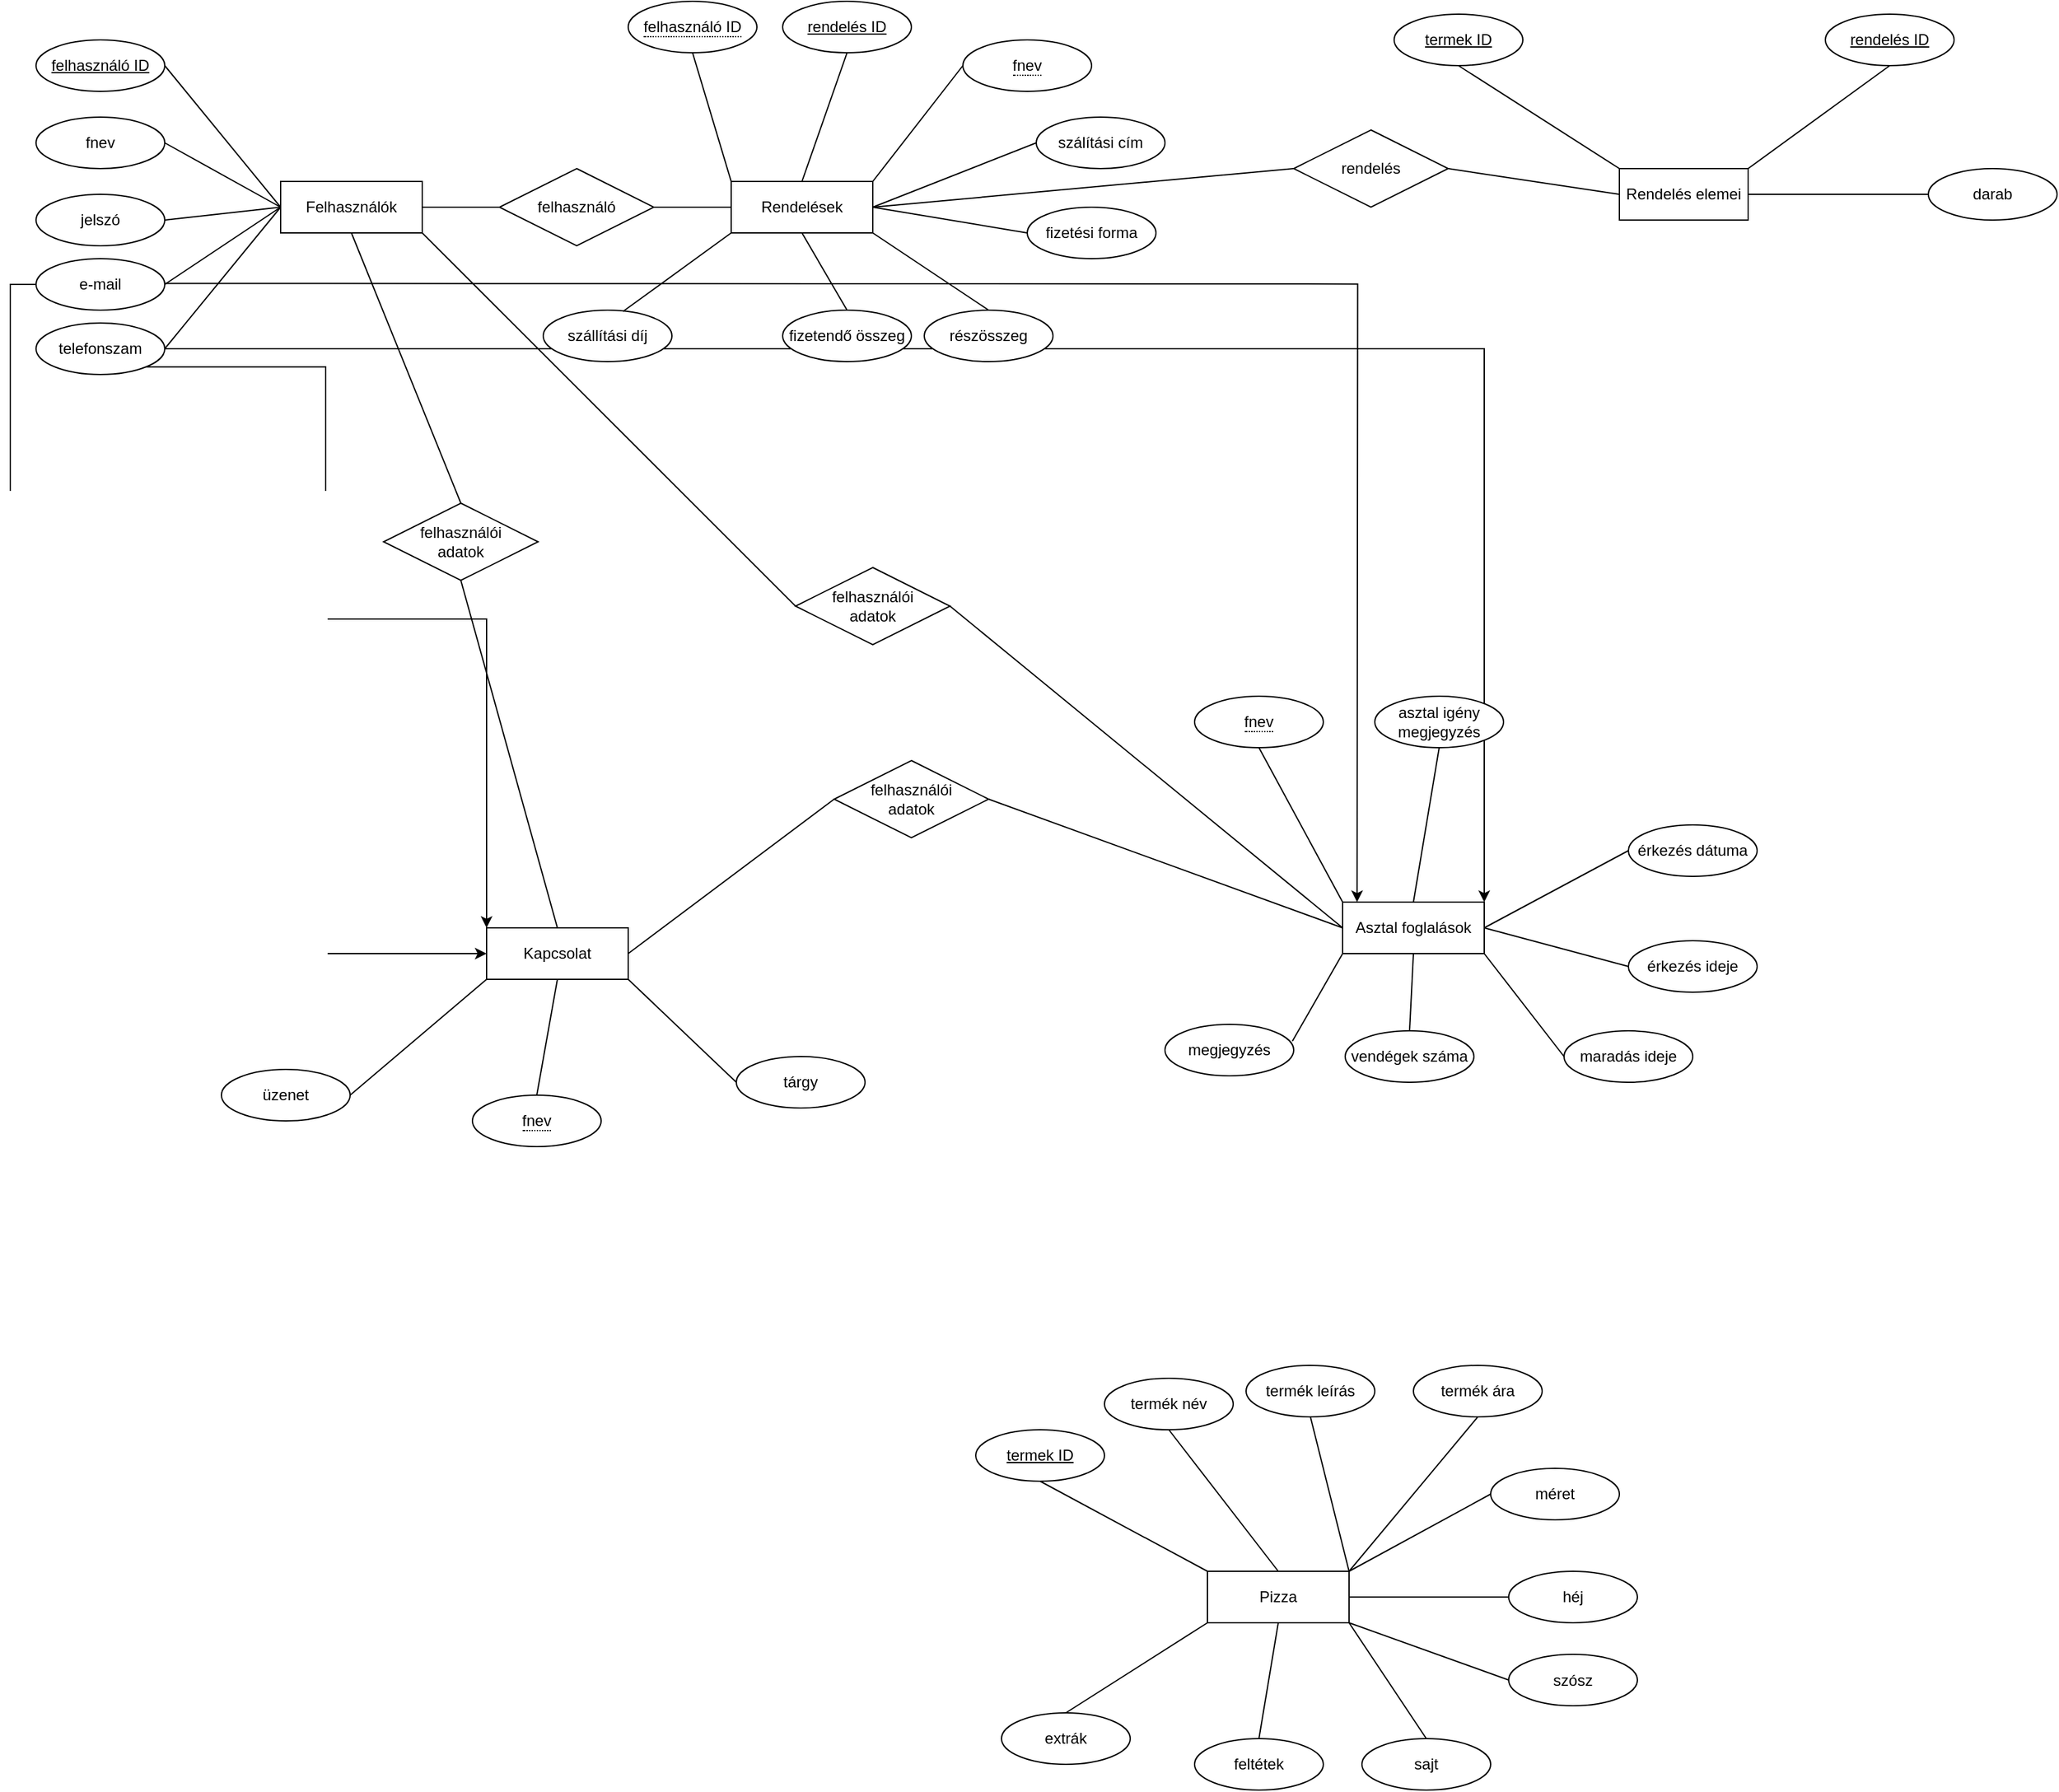 <mxfile version="24.8.4">
  <diagram name="1 oldal" id="_w2Nl1S-omTzUJ2AkO-f">
    <mxGraphModel dx="2074" dy="649" grid="1" gridSize="10" guides="1" tooltips="1" connect="1" arrows="1" fold="1" page="1" pageScale="1" pageWidth="827" pageHeight="1169" math="0" shadow="0">
      <root>
        <mxCell id="0" />
        <mxCell id="1" parent="0" />
        <mxCell id="fDUWHi4UE-YvZa-yy9O_-1" value="Felhasználók" style="rounded=0;whiteSpace=wrap;html=1;" vertex="1" parent="1">
          <mxGeometry x="210" y="140" width="110" height="40" as="geometry" />
        </mxCell>
        <mxCell id="fDUWHi4UE-YvZa-yy9O_-2" value="&lt;u&gt;felhasználó ID&lt;/u&gt;" style="ellipse;whiteSpace=wrap;html=1;" vertex="1" parent="1">
          <mxGeometry x="20" y="30" width="100" height="40" as="geometry" />
        </mxCell>
        <mxCell id="fDUWHi4UE-YvZa-yy9O_-3" value="fnev" style="ellipse;whiteSpace=wrap;html=1;" vertex="1" parent="1">
          <mxGeometry x="20" y="90" width="100" height="40" as="geometry" />
        </mxCell>
        <mxCell id="fDUWHi4UE-YvZa-yy9O_-4" value="jelszó" style="ellipse;whiteSpace=wrap;html=1;" vertex="1" parent="1">
          <mxGeometry x="20" y="150" width="100" height="40" as="geometry" />
        </mxCell>
        <mxCell id="fDUWHi4UE-YvZa-yy9O_-141" style="edgeStyle=orthogonalEdgeStyle;rounded=0;orthogonalLoop=1;jettySize=auto;html=1;exitX=0;exitY=0.5;exitDx=0;exitDy=0;entryX=0;entryY=0;entryDx=0;entryDy=0;" edge="1" parent="1" source="fDUWHi4UE-YvZa-yy9O_-6" target="fDUWHi4UE-YvZa-yy9O_-111">
          <mxGeometry relative="1" as="geometry" />
        </mxCell>
        <mxCell id="fDUWHi4UE-YvZa-yy9O_-6" value="e-mail&lt;span style=&quot;color: rgba(0, 0, 0, 0); font-family: monospace; font-size: 0px; text-align: start; text-wrap-mode: nowrap;&quot;&gt;%3CmxGraphModel%3E%3Croot%3E%3CmxCell%20id%3D%220%22%2F%3E%3CmxCell%20id%3D%221%22%20parent%3D%220%22%2F%3E%3CmxCell%20id%3D%222%22%20value%3D%22felhaszn%C3%A1l%C3%B3%20ID%22%20style%3D%22ellipse%3BwhiteSpace%3Dwrap%3Bhtml%3D1%3B%22%20vertex%3D%221%22%20parent%3D%221%22%3E%3CmxGeometry%20x%3D%2220%22%20y%3D%22150%22%20width%3D%22100%22%20height%3D%2240%22%20as%3D%22geometry%22%2F%3E%3C%2FmxCell%3E%3C%2Froot%3E%3C%2FmxGraphModel%3E&lt;/span&gt;" style="ellipse;whiteSpace=wrap;html=1;" vertex="1" parent="1">
          <mxGeometry x="20" y="200" width="100" height="40" as="geometry" />
        </mxCell>
        <mxCell id="fDUWHi4UE-YvZa-yy9O_-138" style="edgeStyle=orthogonalEdgeStyle;rounded=0;orthogonalLoop=1;jettySize=auto;html=1;exitX=1;exitY=1;exitDx=0;exitDy=0;entryX=0;entryY=0.5;entryDx=0;entryDy=0;" edge="1" parent="1" source="fDUWHi4UE-YvZa-yy9O_-7" target="fDUWHi4UE-YvZa-yy9O_-111">
          <mxGeometry relative="1" as="geometry" />
        </mxCell>
        <mxCell id="fDUWHi4UE-YvZa-yy9O_-140" style="edgeStyle=orthogonalEdgeStyle;rounded=0;orthogonalLoop=1;jettySize=auto;html=1;exitX=1;exitY=0.5;exitDx=0;exitDy=0;entryX=1;entryY=0;entryDx=0;entryDy=0;" edge="1" parent="1" source="fDUWHi4UE-YvZa-yy9O_-7" target="fDUWHi4UE-YvZa-yy9O_-91">
          <mxGeometry relative="1" as="geometry" />
        </mxCell>
        <mxCell id="fDUWHi4UE-YvZa-yy9O_-7" value="telefonszam" style="ellipse;whiteSpace=wrap;html=1;" vertex="1" parent="1">
          <mxGeometry x="20" y="250" width="100" height="40" as="geometry" />
        </mxCell>
        <mxCell id="fDUWHi4UE-YvZa-yy9O_-8" value="" style="endArrow=none;html=1;rounded=0;exitX=1;exitY=0.5;exitDx=0;exitDy=0;entryX=0;entryY=0.5;entryDx=0;entryDy=0;" edge="1" parent="1" source="fDUWHi4UE-YvZa-yy9O_-2" target="fDUWHi4UE-YvZa-yy9O_-1">
          <mxGeometry width="50" height="50" relative="1" as="geometry">
            <mxPoint x="160" y="210" as="sourcePoint" />
            <mxPoint x="210" y="160" as="targetPoint" />
          </mxGeometry>
        </mxCell>
        <mxCell id="fDUWHi4UE-YvZa-yy9O_-9" value="" style="endArrow=none;html=1;rounded=0;exitX=1;exitY=0.5;exitDx=0;exitDy=0;entryX=0;entryY=0.5;entryDx=0;entryDy=0;" edge="1" parent="1" source="fDUWHi4UE-YvZa-yy9O_-3" target="fDUWHi4UE-YvZa-yy9O_-1">
          <mxGeometry width="50" height="50" relative="1" as="geometry">
            <mxPoint x="160" y="210" as="sourcePoint" />
            <mxPoint x="210" y="160" as="targetPoint" />
          </mxGeometry>
        </mxCell>
        <mxCell id="fDUWHi4UE-YvZa-yy9O_-10" value="" style="endArrow=none;html=1;rounded=0;exitX=1;exitY=0.5;exitDx=0;exitDy=0;entryX=0;entryY=0.5;entryDx=0;entryDy=0;" edge="1" parent="1" source="fDUWHi4UE-YvZa-yy9O_-4" target="fDUWHi4UE-YvZa-yy9O_-1">
          <mxGeometry width="50" height="50" relative="1" as="geometry">
            <mxPoint x="160" y="210" as="sourcePoint" />
            <mxPoint x="200" y="160" as="targetPoint" />
          </mxGeometry>
        </mxCell>
        <mxCell id="fDUWHi4UE-YvZa-yy9O_-11" value="" style="endArrow=none;html=1;rounded=0;exitX=1;exitY=0.5;exitDx=0;exitDy=0;entryX=0;entryY=0.5;entryDx=0;entryDy=0;" edge="1" parent="1" source="fDUWHi4UE-YvZa-yy9O_-6" target="fDUWHi4UE-YvZa-yy9O_-1">
          <mxGeometry width="50" height="50" relative="1" as="geometry">
            <mxPoint x="160" y="210" as="sourcePoint" />
            <mxPoint x="190" y="170" as="targetPoint" />
          </mxGeometry>
        </mxCell>
        <mxCell id="fDUWHi4UE-YvZa-yy9O_-12" value="" style="endArrow=none;html=1;rounded=0;entryX=0;entryY=0.5;entryDx=0;entryDy=0;exitX=1;exitY=0.5;exitDx=0;exitDy=0;" edge="1" parent="1" source="fDUWHi4UE-YvZa-yy9O_-7" target="fDUWHi4UE-YvZa-yy9O_-1">
          <mxGeometry width="50" height="50" relative="1" as="geometry">
            <mxPoint x="160" y="280" as="sourcePoint" />
            <mxPoint x="210" y="230" as="targetPoint" />
          </mxGeometry>
        </mxCell>
        <mxCell id="fDUWHi4UE-YvZa-yy9O_-14" value="" style="endArrow=none;html=1;rounded=0;exitX=1;exitY=0.5;exitDx=0;exitDy=0;entryX=0;entryY=0.5;entryDx=0;entryDy=0;" edge="1" parent="1" source="fDUWHi4UE-YvZa-yy9O_-1">
          <mxGeometry width="50" height="50" relative="1" as="geometry">
            <mxPoint x="390" y="320" as="sourcePoint" />
            <mxPoint x="400" y="160" as="targetPoint" />
          </mxGeometry>
        </mxCell>
        <mxCell id="fDUWHi4UE-YvZa-yy9O_-16" value="Rendelések" style="rounded=0;whiteSpace=wrap;html=1;" vertex="1" parent="1">
          <mxGeometry x="560" y="140" width="110" height="40" as="geometry" />
        </mxCell>
        <mxCell id="fDUWHi4UE-YvZa-yy9O_-17" value="" style="endArrow=none;html=1;rounded=0;exitX=0;exitY=0.5;exitDx=0;exitDy=0;entryX=1;entryY=0.5;entryDx=0;entryDy=0;" edge="1" parent="1" source="fDUWHi4UE-YvZa-yy9O_-16">
          <mxGeometry width="50" height="50" relative="1" as="geometry">
            <mxPoint x="390" y="320" as="sourcePoint" />
            <mxPoint x="500" y="160" as="targetPoint" />
          </mxGeometry>
        </mxCell>
        <mxCell id="fDUWHi4UE-YvZa-yy9O_-20" value="&lt;u&gt;rendelés ID&lt;/u&gt;" style="ellipse;whiteSpace=wrap;html=1;" vertex="1" parent="1">
          <mxGeometry x="600" width="100" height="40" as="geometry" />
        </mxCell>
        <mxCell id="fDUWHi4UE-YvZa-yy9O_-22" value="szálítási cím" style="ellipse;whiteSpace=wrap;html=1;" vertex="1" parent="1">
          <mxGeometry x="797" y="90" width="100" height="40" as="geometry" />
        </mxCell>
        <mxCell id="fDUWHi4UE-YvZa-yy9O_-23" value="fizetési forma" style="ellipse;whiteSpace=wrap;html=1;" vertex="1" parent="1">
          <mxGeometry x="790" y="160" width="100" height="40" as="geometry" />
        </mxCell>
        <mxCell id="fDUWHi4UE-YvZa-yy9O_-24" value="részösszeg" style="ellipse;whiteSpace=wrap;html=1;" vertex="1" parent="1">
          <mxGeometry x="710" y="240" width="100" height="40" as="geometry" />
        </mxCell>
        <mxCell id="fDUWHi4UE-YvZa-yy9O_-25" value="szállítási díj" style="ellipse;whiteSpace=wrap;html=1;" vertex="1" parent="1">
          <mxGeometry x="414" y="240" width="100" height="40" as="geometry" />
        </mxCell>
        <mxCell id="fDUWHi4UE-YvZa-yy9O_-26" value="fizetendő összeg" style="ellipse;whiteSpace=wrap;html=1;" vertex="1" parent="1">
          <mxGeometry x="600" y="240" width="100" height="40" as="geometry" />
        </mxCell>
        <mxCell id="fDUWHi4UE-YvZa-yy9O_-28" value="" style="endArrow=none;html=1;rounded=0;exitX=0;exitY=1;exitDx=0;exitDy=0;entryX=0.62;entryY=0.025;entryDx=0;entryDy=0;entryPerimeter=0;" edge="1" parent="1" source="fDUWHi4UE-YvZa-yy9O_-16" target="fDUWHi4UE-YvZa-yy9O_-25">
          <mxGeometry width="50" height="50" relative="1" as="geometry">
            <mxPoint x="390" y="320" as="sourcePoint" />
            <mxPoint x="440" y="270" as="targetPoint" />
          </mxGeometry>
        </mxCell>
        <mxCell id="fDUWHi4UE-YvZa-yy9O_-29" value="" style="endArrow=none;html=1;rounded=0;exitX=0.5;exitY=0;exitDx=0;exitDy=0;entryX=0.5;entryY=1;entryDx=0;entryDy=0;" edge="1" parent="1" source="fDUWHi4UE-YvZa-yy9O_-26" target="fDUWHi4UE-YvZa-yy9O_-16">
          <mxGeometry width="50" height="50" relative="1" as="geometry">
            <mxPoint x="580" y="230" as="sourcePoint" />
            <mxPoint x="610" y="200" as="targetPoint" />
          </mxGeometry>
        </mxCell>
        <mxCell id="fDUWHi4UE-YvZa-yy9O_-31" value="" style="endArrow=none;html=1;rounded=0;entryX=1;entryY=1;entryDx=0;entryDy=0;exitX=0.5;exitY=0;exitDx=0;exitDy=0;" edge="1" parent="1" source="fDUWHi4UE-YvZa-yy9O_-24" target="fDUWHi4UE-YvZa-yy9O_-16">
          <mxGeometry width="50" height="50" relative="1" as="geometry">
            <mxPoint x="625" y="245" as="sourcePoint" />
            <mxPoint x="675" y="195" as="targetPoint" />
          </mxGeometry>
        </mxCell>
        <mxCell id="fDUWHi4UE-YvZa-yy9O_-32" value="" style="endArrow=none;html=1;rounded=0;exitX=1;exitY=0.5;exitDx=0;exitDy=0;entryX=0;entryY=0.5;entryDx=0;entryDy=0;" edge="1" parent="1" source="fDUWHi4UE-YvZa-yy9O_-16" target="fDUWHi4UE-YvZa-yy9O_-23">
          <mxGeometry width="50" height="50" relative="1" as="geometry">
            <mxPoint x="670" y="210" as="sourcePoint" />
            <mxPoint x="720" y="160" as="targetPoint" />
          </mxGeometry>
        </mxCell>
        <mxCell id="fDUWHi4UE-YvZa-yy9O_-33" value="" style="endArrow=none;html=1;rounded=0;exitX=1;exitY=0.5;exitDx=0;exitDy=0;entryX=0;entryY=0.5;entryDx=0;entryDy=0;" edge="1" parent="1" source="fDUWHi4UE-YvZa-yy9O_-16" target="fDUWHi4UE-YvZa-yy9O_-22">
          <mxGeometry width="50" height="50" relative="1" as="geometry">
            <mxPoint x="677" y="180" as="sourcePoint" />
            <mxPoint x="727" y="130" as="targetPoint" />
          </mxGeometry>
        </mxCell>
        <mxCell id="fDUWHi4UE-YvZa-yy9O_-34" value="" style="endArrow=none;html=1;rounded=0;exitX=1;exitY=0;exitDx=0;exitDy=0;entryX=0;entryY=0.5;entryDx=0;entryDy=0;" edge="1" parent="1" source="fDUWHi4UE-YvZa-yy9O_-16" target="fDUWHi4UE-YvZa-yy9O_-143">
          <mxGeometry width="50" height="50" relative="1" as="geometry">
            <mxPoint x="670" y="140" as="sourcePoint" />
            <mxPoint x="740.0" y="60" as="targetPoint" />
          </mxGeometry>
        </mxCell>
        <mxCell id="fDUWHi4UE-YvZa-yy9O_-35" value="" style="endArrow=none;html=1;rounded=0;exitX=0.5;exitY=0;exitDx=0;exitDy=0;entryX=0.5;entryY=1;entryDx=0;entryDy=0;" edge="1" parent="1" source="fDUWHi4UE-YvZa-yy9O_-16" target="fDUWHi4UE-YvZa-yy9O_-20">
          <mxGeometry width="50" height="50" relative="1" as="geometry">
            <mxPoint x="570" y="110" as="sourcePoint" />
            <mxPoint x="620" y="60" as="targetPoint" />
          </mxGeometry>
        </mxCell>
        <mxCell id="fDUWHi4UE-YvZa-yy9O_-37" value="" style="endArrow=none;html=1;rounded=0;exitX=0;exitY=0;exitDx=0;exitDy=0;entryX=0.5;entryY=1;entryDx=0;entryDy=0;" edge="1" parent="1" source="fDUWHi4UE-YvZa-yy9O_-16" target="fDUWHi4UE-YvZa-yy9O_-60">
          <mxGeometry width="50" height="50" relative="1" as="geometry">
            <mxPoint x="530" y="120" as="sourcePoint" />
            <mxPoint x="530" y="40" as="targetPoint" />
          </mxGeometry>
        </mxCell>
        <mxCell id="fDUWHi4UE-YvZa-yy9O_-40" value="Pizza" style="rounded=0;whiteSpace=wrap;html=1;" vertex="1" parent="1">
          <mxGeometry x="930" y="1220" width="110" height="40" as="geometry" />
        </mxCell>
        <mxCell id="fDUWHi4UE-YvZa-yy9O_-52" value="" style="endArrow=none;html=1;rounded=0;exitX=0.5;exitY=0;exitDx=0;exitDy=0;entryX=0.5;entryY=1;entryDx=0;entryDy=0;" edge="1" parent="1" source="fDUWHi4UE-YvZa-yy9O_-68" target="fDUWHi4UE-YvZa-yy9O_-40">
          <mxGeometry width="50" height="50" relative="1" as="geometry">
            <mxPoint x="950" y="1320" as="sourcePoint" />
            <mxPoint x="980" y="1280" as="targetPoint" />
          </mxGeometry>
        </mxCell>
        <mxCell id="fDUWHi4UE-YvZa-yy9O_-53" value="" style="endArrow=none;html=1;rounded=0;entryX=1;entryY=1;entryDx=0;entryDy=0;exitX=0.5;exitY=0;exitDx=0;exitDy=0;" edge="1" parent="1" source="fDUWHi4UE-YvZa-yy9O_-67" target="fDUWHi4UE-YvZa-yy9O_-40">
          <mxGeometry width="50" height="50" relative="1" as="geometry">
            <mxPoint x="1060" y="1320" as="sourcePoint" />
            <mxPoint x="1045" y="1275" as="targetPoint" />
          </mxGeometry>
        </mxCell>
        <mxCell id="fDUWHi4UE-YvZa-yy9O_-54" value="" style="endArrow=none;html=1;rounded=0;exitX=1;exitY=1;exitDx=0;exitDy=0;entryX=0;entryY=0.5;entryDx=0;entryDy=0;" edge="1" parent="1" source="fDUWHi4UE-YvZa-yy9O_-40" target="fDUWHi4UE-YvZa-yy9O_-66">
          <mxGeometry width="50" height="50" relative="1" as="geometry">
            <mxPoint x="1040" y="1290" as="sourcePoint" />
            <mxPoint x="1080" y="1300" as="targetPoint" />
          </mxGeometry>
        </mxCell>
        <mxCell id="fDUWHi4UE-YvZa-yy9O_-55" value="" style="endArrow=none;html=1;rounded=0;exitX=1;exitY=0.5;exitDx=0;exitDy=0;entryX=0;entryY=0.5;entryDx=0;entryDy=0;" edge="1" parent="1" source="fDUWHi4UE-YvZa-yy9O_-40" target="fDUWHi4UE-YvZa-yy9O_-65">
          <mxGeometry width="50" height="50" relative="1" as="geometry">
            <mxPoint x="1047" y="1260" as="sourcePoint" />
            <mxPoint x="1130" y="1240" as="targetPoint" />
          </mxGeometry>
        </mxCell>
        <mxCell id="fDUWHi4UE-YvZa-yy9O_-56" value="" style="endArrow=none;html=1;rounded=0;exitX=1;exitY=0;exitDx=0;exitDy=0;entryX=0;entryY=0.5;entryDx=0;entryDy=0;" edge="1" parent="1" source="fDUWHi4UE-YvZa-yy9O_-40" target="fDUWHi4UE-YvZa-yy9O_-64">
          <mxGeometry width="50" height="50" relative="1" as="geometry">
            <mxPoint x="1040" y="1220" as="sourcePoint" />
            <mxPoint x="1100" y="1200" as="targetPoint" />
          </mxGeometry>
        </mxCell>
        <mxCell id="fDUWHi4UE-YvZa-yy9O_-57" value="" style="endArrow=none;html=1;rounded=0;exitX=1;exitY=0;exitDx=0;exitDy=0;entryX=0.5;entryY=1;entryDx=0;entryDy=0;" edge="1" parent="1" source="fDUWHi4UE-YvZa-yy9O_-40" target="fDUWHi4UE-YvZa-yy9O_-63">
          <mxGeometry width="50" height="50" relative="1" as="geometry">
            <mxPoint x="940" y="1190" as="sourcePoint" />
            <mxPoint x="1060" y="1160" as="targetPoint" />
          </mxGeometry>
        </mxCell>
        <mxCell id="fDUWHi4UE-YvZa-yy9O_-58" value="" style="endArrow=none;html=1;rounded=0;exitX=0.5;exitY=0;exitDx=0;exitDy=0;entryX=0.5;entryY=1;entryDx=0;entryDy=0;" edge="1" parent="1" source="fDUWHi4UE-YvZa-yy9O_-40" target="fDUWHi4UE-YvZa-yy9O_-62">
          <mxGeometry width="50" height="50" relative="1" as="geometry">
            <mxPoint x="960" y="1190" as="sourcePoint" />
            <mxPoint x="1014" y="1120" as="targetPoint" />
          </mxGeometry>
        </mxCell>
        <mxCell id="fDUWHi4UE-YvZa-yy9O_-59" value="" style="endArrow=none;html=1;rounded=0;exitX=0;exitY=0;exitDx=0;exitDy=0;entryX=0.5;entryY=1;entryDx=0;entryDy=0;" edge="1" parent="1" source="fDUWHi4UE-YvZa-yy9O_-40" target="fDUWHi4UE-YvZa-yy9O_-61">
          <mxGeometry width="50" height="50" relative="1" as="geometry">
            <mxPoint x="900" y="1200" as="sourcePoint" />
            <mxPoint x="900" y="1120" as="targetPoint" />
          </mxGeometry>
        </mxCell>
        <mxCell id="fDUWHi4UE-YvZa-yy9O_-60" value="&lt;span style=&quot;border-bottom: 1px dotted&quot;&gt;felhasználó ID&lt;/span&gt;" style="ellipse;whiteSpace=wrap;html=1;align=center;" vertex="1" parent="1">
          <mxGeometry x="480" width="100" height="40" as="geometry" />
        </mxCell>
        <mxCell id="fDUWHi4UE-YvZa-yy9O_-61" value="&lt;u&gt;termek ID&lt;/u&gt;" style="ellipse;whiteSpace=wrap;html=1;align=center;" vertex="1" parent="1">
          <mxGeometry x="750" y="1110" width="100" height="40" as="geometry" />
        </mxCell>
        <mxCell id="fDUWHi4UE-YvZa-yy9O_-62" value="termék név" style="ellipse;whiteSpace=wrap;html=1;align=center;" vertex="1" parent="1">
          <mxGeometry x="850" y="1070" width="100" height="40" as="geometry" />
        </mxCell>
        <mxCell id="fDUWHi4UE-YvZa-yy9O_-63" value="termék leírás" style="ellipse;whiteSpace=wrap;html=1;align=center;" vertex="1" parent="1">
          <mxGeometry x="960" y="1060" width="100" height="40" as="geometry" />
        </mxCell>
        <mxCell id="fDUWHi4UE-YvZa-yy9O_-64" value="méret" style="ellipse;whiteSpace=wrap;html=1;align=center;" vertex="1" parent="1">
          <mxGeometry x="1150" y="1140" width="100" height="40" as="geometry" />
        </mxCell>
        <mxCell id="fDUWHi4UE-YvZa-yy9O_-65" value="héj" style="ellipse;whiteSpace=wrap;html=1;align=center;" vertex="1" parent="1">
          <mxGeometry x="1164" y="1220" width="100" height="40" as="geometry" />
        </mxCell>
        <mxCell id="fDUWHi4UE-YvZa-yy9O_-66" value="szósz" style="ellipse;whiteSpace=wrap;html=1;align=center;" vertex="1" parent="1">
          <mxGeometry x="1164" y="1284.5" width="100" height="40" as="geometry" />
        </mxCell>
        <mxCell id="fDUWHi4UE-YvZa-yy9O_-67" value="sajt" style="ellipse;whiteSpace=wrap;html=1;align=center;" vertex="1" parent="1">
          <mxGeometry x="1050" y="1350" width="100" height="40" as="geometry" />
        </mxCell>
        <mxCell id="fDUWHi4UE-YvZa-yy9O_-68" value="feltétek" style="ellipse;whiteSpace=wrap;html=1;align=center;" vertex="1" parent="1">
          <mxGeometry x="920" y="1350" width="100" height="40" as="geometry" />
        </mxCell>
        <mxCell id="fDUWHi4UE-YvZa-yy9O_-69" value="extrák" style="ellipse;whiteSpace=wrap;html=1;align=center;" vertex="1" parent="1">
          <mxGeometry x="770" y="1330" width="100" height="40" as="geometry" />
        </mxCell>
        <mxCell id="fDUWHi4UE-YvZa-yy9O_-70" value="" style="endArrow=none;html=1;rounded=0;entryX=0;entryY=1;entryDx=0;entryDy=0;exitX=0.5;exitY=0;exitDx=0;exitDy=0;" edge="1" parent="1" source="fDUWHi4UE-YvZa-yy9O_-69" target="fDUWHi4UE-YvZa-yy9O_-40">
          <mxGeometry width="50" height="50" relative="1" as="geometry">
            <mxPoint x="930" y="1325" as="sourcePoint" />
            <mxPoint x="980" y="1275" as="targetPoint" />
          </mxGeometry>
        </mxCell>
        <mxCell id="fDUWHi4UE-YvZa-yy9O_-72" value="termék ára" style="ellipse;whiteSpace=wrap;html=1;align=center;" vertex="1" parent="1">
          <mxGeometry x="1090" y="1060" width="100" height="40" as="geometry" />
        </mxCell>
        <mxCell id="fDUWHi4UE-YvZa-yy9O_-73" value="" style="endArrow=none;html=1;rounded=0;exitX=1;exitY=0;exitDx=0;exitDy=0;entryX=0.5;entryY=1;entryDx=0;entryDy=0;" edge="1" parent="1" source="fDUWHi4UE-YvZa-yy9O_-40" target="fDUWHi4UE-YvZa-yy9O_-72">
          <mxGeometry width="50" height="50" relative="1" as="geometry">
            <mxPoint x="1070" y="1195" as="sourcePoint" />
            <mxPoint x="1120" y="1145" as="targetPoint" />
          </mxGeometry>
        </mxCell>
        <mxCell id="fDUWHi4UE-YvZa-yy9O_-91" value="Asztal foglalások" style="rounded=0;whiteSpace=wrap;html=1;" vertex="1" parent="1">
          <mxGeometry x="1035" y="700" width="110" height="40" as="geometry" />
        </mxCell>
        <mxCell id="fDUWHi4UE-YvZa-yy9O_-95" value="érkezés dátuma" style="ellipse;whiteSpace=wrap;html=1;" vertex="1" parent="1">
          <mxGeometry x="1257" y="640" width="100" height="40" as="geometry" />
        </mxCell>
        <mxCell id="fDUWHi4UE-YvZa-yy9O_-96" value="érkezés ideje" style="ellipse;whiteSpace=wrap;html=1;" vertex="1" parent="1">
          <mxGeometry x="1257" y="730" width="100" height="40" as="geometry" />
        </mxCell>
        <mxCell id="fDUWHi4UE-YvZa-yy9O_-97" value="maradás ideje" style="ellipse;whiteSpace=wrap;html=1;" vertex="1" parent="1">
          <mxGeometry x="1207" y="800" width="100" height="40" as="geometry" />
        </mxCell>
        <mxCell id="fDUWHi4UE-YvZa-yy9O_-98" value="vendégek száma" style="ellipse;whiteSpace=wrap;html=1;" vertex="1" parent="1">
          <mxGeometry x="1037" y="800" width="100" height="40" as="geometry" />
        </mxCell>
        <mxCell id="fDUWHi4UE-YvZa-yy9O_-99" value="asztal igény megjegyzés" style="ellipse;whiteSpace=wrap;html=1;" vertex="1" parent="1">
          <mxGeometry x="1060" y="540" width="100" height="40" as="geometry" />
        </mxCell>
        <mxCell id="fDUWHi4UE-YvZa-yy9O_-100" value="megjegyzés" style="ellipse;whiteSpace=wrap;html=1;" vertex="1" parent="1">
          <mxGeometry x="897" y="795" width="100" height="40" as="geometry" />
        </mxCell>
        <mxCell id="fDUWHi4UE-YvZa-yy9O_-101" value="" style="endArrow=none;html=1;rounded=0;exitX=0.5;exitY=0;exitDx=0;exitDy=0;entryX=0.5;entryY=1;entryDx=0;entryDy=0;" edge="1" parent="1" source="fDUWHi4UE-YvZa-yy9O_-91" target="fDUWHi4UE-YvZa-yy9O_-99">
          <mxGeometry width="50" height="50" relative="1" as="geometry">
            <mxPoint x="860" y="880" as="sourcePoint" />
            <mxPoint x="947" y="750" as="targetPoint" />
          </mxGeometry>
        </mxCell>
        <mxCell id="fDUWHi4UE-YvZa-yy9O_-102" value="" style="endArrow=none;html=1;rounded=0;exitX=0.99;exitY=0.325;exitDx=0;exitDy=0;entryX=0;entryY=1;entryDx=0;entryDy=0;exitPerimeter=0;" edge="1" parent="1" source="fDUWHi4UE-YvZa-yy9O_-100" target="fDUWHi4UE-YvZa-yy9O_-91">
          <mxGeometry width="50" height="50" relative="1" as="geometry">
            <mxPoint x="1050" y="790" as="sourcePoint" />
            <mxPoint x="1080" y="760" as="targetPoint" />
          </mxGeometry>
        </mxCell>
        <mxCell id="fDUWHi4UE-YvZa-yy9O_-103" value="" style="endArrow=none;html=1;rounded=0;entryX=0.5;entryY=1;entryDx=0;entryDy=0;exitX=0.5;exitY=0;exitDx=0;exitDy=0;" edge="1" parent="1" source="fDUWHi4UE-YvZa-yy9O_-98" target="fDUWHi4UE-YvZa-yy9O_-91">
          <mxGeometry width="50" height="50" relative="1" as="geometry">
            <mxPoint x="1095" y="805" as="sourcePoint" />
            <mxPoint x="1145" y="755" as="targetPoint" />
          </mxGeometry>
        </mxCell>
        <mxCell id="fDUWHi4UE-YvZa-yy9O_-104" value="" style="endArrow=none;html=1;rounded=0;exitX=1;exitY=1;exitDx=0;exitDy=0;entryX=0;entryY=0.5;entryDx=0;entryDy=0;" edge="1" parent="1" source="fDUWHi4UE-YvZa-yy9O_-91" target="fDUWHi4UE-YvZa-yy9O_-97">
          <mxGeometry width="50" height="50" relative="1" as="geometry">
            <mxPoint x="1140" y="770" as="sourcePoint" />
            <mxPoint x="1190" y="720" as="targetPoint" />
          </mxGeometry>
        </mxCell>
        <mxCell id="fDUWHi4UE-YvZa-yy9O_-105" value="" style="endArrow=none;html=1;rounded=0;exitX=1;exitY=0.5;exitDx=0;exitDy=0;entryX=0;entryY=0.5;entryDx=0;entryDy=0;" edge="1" parent="1" source="fDUWHi4UE-YvZa-yy9O_-91" target="fDUWHi4UE-YvZa-yy9O_-96">
          <mxGeometry width="50" height="50" relative="1" as="geometry">
            <mxPoint x="1147" y="740" as="sourcePoint" />
            <mxPoint x="1197" y="690" as="targetPoint" />
          </mxGeometry>
        </mxCell>
        <mxCell id="fDUWHi4UE-YvZa-yy9O_-106" value="" style="endArrow=none;html=1;rounded=0;exitX=1;exitY=0.5;exitDx=0;exitDy=0;entryX=0;entryY=0.5;entryDx=0;entryDy=0;" edge="1" parent="1" source="fDUWHi4UE-YvZa-yy9O_-91" target="fDUWHi4UE-YvZa-yy9O_-95">
          <mxGeometry width="50" height="50" relative="1" as="geometry">
            <mxPoint x="1140" y="700" as="sourcePoint" />
            <mxPoint x="1170" y="660" as="targetPoint" />
          </mxGeometry>
        </mxCell>
        <mxCell id="fDUWHi4UE-YvZa-yy9O_-109" value="" style="endArrow=none;html=1;rounded=0;exitX=0;exitY=0;exitDx=0;exitDy=0;entryX=0.5;entryY=1;entryDx=0;entryDy=0;" edge="1" parent="1" source="fDUWHi4UE-YvZa-yy9O_-91" target="fDUWHi4UE-YvZa-yy9O_-110">
          <mxGeometry width="50" height="50" relative="1" as="geometry">
            <mxPoint x="1000" y="680" as="sourcePoint" />
            <mxPoint x="1000" y="600" as="targetPoint" />
          </mxGeometry>
        </mxCell>
        <mxCell id="fDUWHi4UE-YvZa-yy9O_-110" value="&lt;span style=&quot;border-bottom: 1px dotted&quot;&gt;fnev&lt;/span&gt;" style="ellipse;whiteSpace=wrap;html=1;align=center;" vertex="1" parent="1">
          <mxGeometry x="920" y="540" width="100" height="40" as="geometry" />
        </mxCell>
        <mxCell id="fDUWHi4UE-YvZa-yy9O_-111" value="Kapcsolat" style="rounded=0;whiteSpace=wrap;html=1;" vertex="1" parent="1">
          <mxGeometry x="370" y="720" width="110" height="40" as="geometry" />
        </mxCell>
        <mxCell id="fDUWHi4UE-YvZa-yy9O_-115" value="tárgy" style="ellipse;whiteSpace=wrap;html=1;" vertex="1" parent="1">
          <mxGeometry x="564" y="820" width="100" height="40" as="geometry" />
        </mxCell>
        <mxCell id="fDUWHi4UE-YvZa-yy9O_-116" value="üzenet" style="ellipse;whiteSpace=wrap;html=1;" vertex="1" parent="1">
          <mxGeometry x="164" y="830" width="100" height="40" as="geometry" />
        </mxCell>
        <mxCell id="fDUWHi4UE-YvZa-yy9O_-119" value="" style="endArrow=none;html=1;rounded=0;exitX=0.5;exitY=0;exitDx=0;exitDy=0;entryX=0.5;entryY=1;entryDx=0;entryDy=0;" edge="1" parent="1" source="fDUWHi4UE-YvZa-yy9O_-122" target="fDUWHi4UE-YvZa-yy9O_-111">
          <mxGeometry width="50" height="50" relative="1" as="geometry">
            <mxPoint x="409" y="610" as="sourcePoint" />
            <mxPoint x="344" y="720" as="targetPoint" />
          </mxGeometry>
        </mxCell>
        <mxCell id="fDUWHi4UE-YvZa-yy9O_-120" value="" style="endArrow=none;html=1;rounded=0;exitX=0;exitY=0.5;exitDx=0;exitDy=0;entryX=1;entryY=1;entryDx=0;entryDy=0;" edge="1" parent="1" source="fDUWHi4UE-YvZa-yy9O_-115" target="fDUWHi4UE-YvZa-yy9O_-111">
          <mxGeometry width="50" height="50" relative="1" as="geometry">
            <mxPoint x="304" y="770" as="sourcePoint" />
            <mxPoint x="334" y="730" as="targetPoint" />
          </mxGeometry>
        </mxCell>
        <mxCell id="fDUWHi4UE-YvZa-yy9O_-121" value="" style="endArrow=none;html=1;rounded=0;entryX=0;entryY=1;entryDx=0;entryDy=0;exitX=1;exitY=0.5;exitDx=0;exitDy=0;" edge="1" parent="1" source="fDUWHi4UE-YvZa-yy9O_-116" target="fDUWHi4UE-YvZa-yy9O_-111">
          <mxGeometry width="50" height="50" relative="1" as="geometry">
            <mxPoint x="304" y="840" as="sourcePoint" />
            <mxPoint x="354" y="790" as="targetPoint" />
          </mxGeometry>
        </mxCell>
        <mxCell id="fDUWHi4UE-YvZa-yy9O_-122" value="&lt;span style=&quot;border-bottom: 1px dotted&quot;&gt;fnev&lt;/span&gt;" style="ellipse;whiteSpace=wrap;html=1;align=center;" vertex="1" parent="1">
          <mxGeometry x="359" y="850" width="100" height="40" as="geometry" />
        </mxCell>
        <mxCell id="fDUWHi4UE-YvZa-yy9O_-125" value="" style="endArrow=none;html=1;rounded=0;exitX=0.5;exitY=0;exitDx=0;exitDy=0;entryX=0.5;entryY=1;entryDx=0;entryDy=0;" edge="1" parent="1" source="fDUWHi4UE-YvZa-yy9O_-132" target="fDUWHi4UE-YvZa-yy9O_-1">
          <mxGeometry width="50" height="50" relative="1" as="geometry">
            <mxPoint x="290" y="410" as="sourcePoint" />
            <mxPoint x="300" y="270" as="targetPoint" />
          </mxGeometry>
        </mxCell>
        <mxCell id="fDUWHi4UE-YvZa-yy9O_-126" value="" style="endArrow=none;html=1;rounded=0;exitX=1;exitY=0.5;exitDx=0;exitDy=0;entryX=0;entryY=0.5;entryDx=0;entryDy=0;" edge="1" parent="1" source="fDUWHi4UE-YvZa-yy9O_-130" target="fDUWHi4UE-YvZa-yy9O_-91">
          <mxGeometry width="50" height="50" relative="1" as="geometry">
            <mxPoint x="530" y="410" as="sourcePoint" />
            <mxPoint x="700" y="470" as="targetPoint" />
          </mxGeometry>
        </mxCell>
        <mxCell id="fDUWHi4UE-YvZa-yy9O_-127" value="" style="endArrow=none;html=1;rounded=0;entryX=0;entryY=0.5;entryDx=0;entryDy=0;exitX=1;exitY=0.5;exitDx=0;exitDy=0;" edge="1" parent="1" source="fDUWHi4UE-YvZa-yy9O_-111" target="fDUWHi4UE-YvZa-yy9O_-130">
          <mxGeometry width="50" height="50" relative="1" as="geometry">
            <mxPoint x="650" y="520" as="sourcePoint" />
            <mxPoint x="530" y="470" as="targetPoint" />
          </mxGeometry>
        </mxCell>
        <mxCell id="fDUWHi4UE-YvZa-yy9O_-128" value="" style="endArrow=none;html=1;rounded=0;exitX=0.5;exitY=1;exitDx=0;exitDy=0;entryX=0.5;entryY=0;entryDx=0;entryDy=0;" edge="1" parent="1" source="fDUWHi4UE-YvZa-yy9O_-132" target="fDUWHi4UE-YvZa-yy9O_-111">
          <mxGeometry width="50" height="50" relative="1" as="geometry">
            <mxPoint x="290" y="470" as="sourcePoint" />
            <mxPoint x="700" y="470" as="targetPoint" />
          </mxGeometry>
        </mxCell>
        <mxCell id="fDUWHi4UE-YvZa-yy9O_-130" value="felhasználói &lt;br&gt;adatok" style="shape=rhombus;perimeter=rhombusPerimeter;whiteSpace=wrap;html=1;align=center;" vertex="1" parent="1">
          <mxGeometry x="640" y="590" width="120" height="60" as="geometry" />
        </mxCell>
        <mxCell id="fDUWHi4UE-YvZa-yy9O_-132" value="felhasználói &lt;br&gt;adatok" style="shape=rhombus;perimeter=rhombusPerimeter;whiteSpace=wrap;html=1;align=center;" vertex="1" parent="1">
          <mxGeometry x="290" y="390" width="120" height="60" as="geometry" />
        </mxCell>
        <mxCell id="fDUWHi4UE-YvZa-yy9O_-133" value="felhasználó" style="shape=rhombus;perimeter=rhombusPerimeter;whiteSpace=wrap;html=1;align=center;" vertex="1" parent="1">
          <mxGeometry x="380" y="130" width="120" height="60" as="geometry" />
        </mxCell>
        <mxCell id="fDUWHi4UE-YvZa-yy9O_-134" value="felhasználói&lt;br&gt;adatok" style="shape=rhombus;perimeter=rhombusPerimeter;whiteSpace=wrap;html=1;align=center;" vertex="1" parent="1">
          <mxGeometry x="610" y="440" width="120" height="60" as="geometry" />
        </mxCell>
        <mxCell id="fDUWHi4UE-YvZa-yy9O_-135" value="" style="endArrow=none;html=1;rounded=0;exitX=1;exitY=1;exitDx=0;exitDy=0;entryX=0;entryY=0.5;entryDx=0;entryDy=0;" edge="1" parent="1" source="fDUWHi4UE-YvZa-yy9O_-1" target="fDUWHi4UE-YvZa-yy9O_-134">
          <mxGeometry width="50" height="50" relative="1" as="geometry">
            <mxPoint x="564" y="430" as="sourcePoint" />
            <mxPoint x="614" y="380" as="targetPoint" />
          </mxGeometry>
        </mxCell>
        <mxCell id="fDUWHi4UE-YvZa-yy9O_-136" value="" style="endArrow=none;html=1;rounded=0;exitX=1;exitY=0.5;exitDx=0;exitDy=0;entryX=0;entryY=0.5;entryDx=0;entryDy=0;" edge="1" parent="1" source="fDUWHi4UE-YvZa-yy9O_-134" target="fDUWHi4UE-YvZa-yy9O_-91">
          <mxGeometry width="50" height="50" relative="1" as="geometry">
            <mxPoint x="760" y="520" as="sourcePoint" />
            <mxPoint x="810" y="470" as="targetPoint" />
          </mxGeometry>
        </mxCell>
        <mxCell id="fDUWHi4UE-YvZa-yy9O_-142" style="edgeStyle=orthogonalEdgeStyle;rounded=0;orthogonalLoop=1;jettySize=auto;html=1;exitX=1;exitY=0.5;exitDx=0;exitDy=0;entryX=0.102;entryY=0.019;entryDx=0;entryDy=0;entryPerimeter=0;" edge="1" parent="1">
          <mxGeometry relative="1" as="geometry">
            <mxPoint x="120" y="219.24" as="sourcePoint" />
            <mxPoint x="1046.22" y="700" as="targetPoint" />
          </mxGeometry>
        </mxCell>
        <mxCell id="fDUWHi4UE-YvZa-yy9O_-143" value="&lt;span style=&quot;border-bottom: 1px dotted&quot;&gt;fnev&lt;/span&gt;" style="ellipse;whiteSpace=wrap;html=1;align=center;" vertex="1" parent="1">
          <mxGeometry x="740" y="30" width="100" height="40" as="geometry" />
        </mxCell>
        <mxCell id="fDUWHi4UE-YvZa-yy9O_-145" value="Rendelés elemei" style="whiteSpace=wrap;html=1;align=center;" vertex="1" parent="1">
          <mxGeometry x="1250" y="130" width="100" height="40" as="geometry" />
        </mxCell>
        <mxCell id="fDUWHi4UE-YvZa-yy9O_-147" value="&lt;u&gt;rendelés ID&lt;/u&gt;" style="ellipse;whiteSpace=wrap;html=1;" vertex="1" parent="1">
          <mxGeometry x="1410" y="10" width="100" height="40" as="geometry" />
        </mxCell>
        <mxCell id="fDUWHi4UE-YvZa-yy9O_-148" value="" style="endArrow=none;html=1;rounded=0;exitX=1;exitY=0;exitDx=0;exitDy=0;entryX=0.5;entryY=1;entryDx=0;entryDy=0;" edge="1" parent="1" target="fDUWHi4UE-YvZa-yy9O_-147" source="fDUWHi4UE-YvZa-yy9O_-145">
          <mxGeometry width="50" height="50" relative="1" as="geometry">
            <mxPoint x="1425" y="150" as="sourcePoint" />
            <mxPoint x="1430" y="70" as="targetPoint" />
          </mxGeometry>
        </mxCell>
        <mxCell id="fDUWHi4UE-YvZa-yy9O_-149" value="" style="endArrow=none;html=1;rounded=0;exitX=0;exitY=0;exitDx=0;exitDy=0;entryX=0.5;entryY=1;entryDx=0;entryDy=0;" edge="1" parent="1" target="fDUWHi4UE-YvZa-yy9O_-150" source="fDUWHi4UE-YvZa-yy9O_-145">
          <mxGeometry width="50" height="50" relative="1" as="geometry">
            <mxPoint x="1264" y="120" as="sourcePoint" />
            <mxPoint x="1225" y="20" as="targetPoint" />
          </mxGeometry>
        </mxCell>
        <mxCell id="fDUWHi4UE-YvZa-yy9O_-150" value="&lt;u&gt;termek ID&lt;/u&gt;" style="ellipse;whiteSpace=wrap;html=1;align=center;" vertex="1" parent="1">
          <mxGeometry x="1075" y="10" width="100" height="40" as="geometry" />
        </mxCell>
        <mxCell id="fDUWHi4UE-YvZa-yy9O_-151" value="darab" style="ellipse;whiteSpace=wrap;html=1;align=center;" vertex="1" parent="1">
          <mxGeometry x="1490" y="130" width="100" height="40" as="geometry" />
        </mxCell>
        <mxCell id="fDUWHi4UE-YvZa-yy9O_-152" value="" style="endArrow=none;html=1;rounded=0;entryX=1;entryY=0.5;entryDx=0;entryDy=0;exitX=0;exitY=0.5;exitDx=0;exitDy=0;" edge="1" parent="1" source="fDUWHi4UE-YvZa-yy9O_-151" target="fDUWHi4UE-YvZa-yy9O_-145">
          <mxGeometry width="50" height="50" relative="1" as="geometry">
            <mxPoint x="1490" y="150" as="sourcePoint" />
            <mxPoint x="1360" y="150" as="targetPoint" />
          </mxGeometry>
        </mxCell>
        <mxCell id="fDUWHi4UE-YvZa-yy9O_-154" value="rendelés" style="shape=rhombus;perimeter=rhombusPerimeter;whiteSpace=wrap;html=1;align=center;" vertex="1" parent="1">
          <mxGeometry x="997" y="100" width="120" height="60" as="geometry" />
        </mxCell>
        <mxCell id="fDUWHi4UE-YvZa-yy9O_-155" value="" style="endArrow=none;html=1;rounded=0;exitX=1;exitY=0.5;exitDx=0;exitDy=0;entryX=0;entryY=0.5;entryDx=0;entryDy=0;" edge="1" parent="1" source="fDUWHi4UE-YvZa-yy9O_-16" target="fDUWHi4UE-YvZa-yy9O_-154">
          <mxGeometry width="50" height="50" relative="1" as="geometry">
            <mxPoint x="960" y="240" as="sourcePoint" />
            <mxPoint x="1010" y="190" as="targetPoint" />
          </mxGeometry>
        </mxCell>
        <mxCell id="fDUWHi4UE-YvZa-yy9O_-156" value="" style="endArrow=none;html=1;rounded=0;entryX=1;entryY=0.5;entryDx=0;entryDy=0;exitX=0;exitY=0.5;exitDx=0;exitDy=0;" edge="1" parent="1" source="fDUWHi4UE-YvZa-yy9O_-145" target="fDUWHi4UE-YvZa-yy9O_-154">
          <mxGeometry width="50" height="50" relative="1" as="geometry">
            <mxPoint x="960" y="240" as="sourcePoint" />
            <mxPoint x="1010" y="190" as="targetPoint" />
          </mxGeometry>
        </mxCell>
      </root>
    </mxGraphModel>
  </diagram>
</mxfile>
